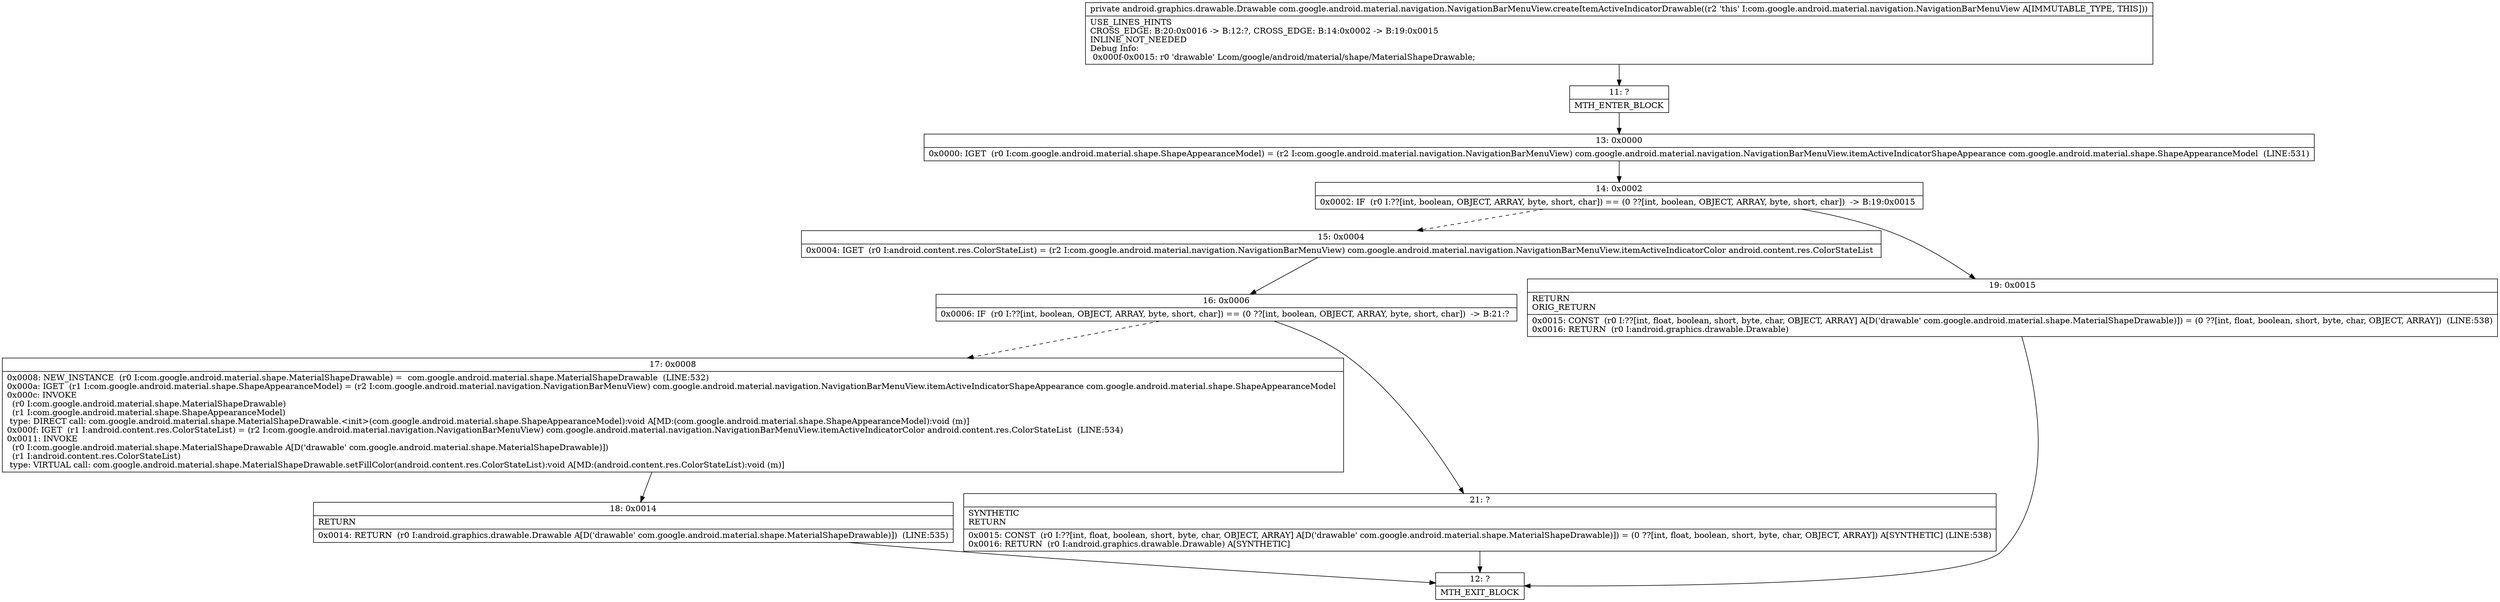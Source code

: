 digraph "CFG forcom.google.android.material.navigation.NavigationBarMenuView.createItemActiveIndicatorDrawable()Landroid\/graphics\/drawable\/Drawable;" {
Node_11 [shape=record,label="{11\:\ ?|MTH_ENTER_BLOCK\l}"];
Node_13 [shape=record,label="{13\:\ 0x0000|0x0000: IGET  (r0 I:com.google.android.material.shape.ShapeAppearanceModel) = (r2 I:com.google.android.material.navigation.NavigationBarMenuView) com.google.android.material.navigation.NavigationBarMenuView.itemActiveIndicatorShapeAppearance com.google.android.material.shape.ShapeAppearanceModel  (LINE:531)\l}"];
Node_14 [shape=record,label="{14\:\ 0x0002|0x0002: IF  (r0 I:??[int, boolean, OBJECT, ARRAY, byte, short, char]) == (0 ??[int, boolean, OBJECT, ARRAY, byte, short, char])  \-\> B:19:0x0015 \l}"];
Node_15 [shape=record,label="{15\:\ 0x0004|0x0004: IGET  (r0 I:android.content.res.ColorStateList) = (r2 I:com.google.android.material.navigation.NavigationBarMenuView) com.google.android.material.navigation.NavigationBarMenuView.itemActiveIndicatorColor android.content.res.ColorStateList \l}"];
Node_16 [shape=record,label="{16\:\ 0x0006|0x0006: IF  (r0 I:??[int, boolean, OBJECT, ARRAY, byte, short, char]) == (0 ??[int, boolean, OBJECT, ARRAY, byte, short, char])  \-\> B:21:? \l}"];
Node_17 [shape=record,label="{17\:\ 0x0008|0x0008: NEW_INSTANCE  (r0 I:com.google.android.material.shape.MaterialShapeDrawable) =  com.google.android.material.shape.MaterialShapeDrawable  (LINE:532)\l0x000a: IGET  (r1 I:com.google.android.material.shape.ShapeAppearanceModel) = (r2 I:com.google.android.material.navigation.NavigationBarMenuView) com.google.android.material.navigation.NavigationBarMenuView.itemActiveIndicatorShapeAppearance com.google.android.material.shape.ShapeAppearanceModel \l0x000c: INVOKE  \l  (r0 I:com.google.android.material.shape.MaterialShapeDrawable)\l  (r1 I:com.google.android.material.shape.ShapeAppearanceModel)\l type: DIRECT call: com.google.android.material.shape.MaterialShapeDrawable.\<init\>(com.google.android.material.shape.ShapeAppearanceModel):void A[MD:(com.google.android.material.shape.ShapeAppearanceModel):void (m)]\l0x000f: IGET  (r1 I:android.content.res.ColorStateList) = (r2 I:com.google.android.material.navigation.NavigationBarMenuView) com.google.android.material.navigation.NavigationBarMenuView.itemActiveIndicatorColor android.content.res.ColorStateList  (LINE:534)\l0x0011: INVOKE  \l  (r0 I:com.google.android.material.shape.MaterialShapeDrawable A[D('drawable' com.google.android.material.shape.MaterialShapeDrawable)])\l  (r1 I:android.content.res.ColorStateList)\l type: VIRTUAL call: com.google.android.material.shape.MaterialShapeDrawable.setFillColor(android.content.res.ColorStateList):void A[MD:(android.content.res.ColorStateList):void (m)]\l}"];
Node_18 [shape=record,label="{18\:\ 0x0014|RETURN\l|0x0014: RETURN  (r0 I:android.graphics.drawable.Drawable A[D('drawable' com.google.android.material.shape.MaterialShapeDrawable)])  (LINE:535)\l}"];
Node_12 [shape=record,label="{12\:\ ?|MTH_EXIT_BLOCK\l}"];
Node_21 [shape=record,label="{21\:\ ?|SYNTHETIC\lRETURN\l|0x0015: CONST  (r0 I:??[int, float, boolean, short, byte, char, OBJECT, ARRAY] A[D('drawable' com.google.android.material.shape.MaterialShapeDrawable)]) = (0 ??[int, float, boolean, short, byte, char, OBJECT, ARRAY]) A[SYNTHETIC] (LINE:538)\l0x0016: RETURN  (r0 I:android.graphics.drawable.Drawable) A[SYNTHETIC]\l}"];
Node_19 [shape=record,label="{19\:\ 0x0015|RETURN\lORIG_RETURN\l|0x0015: CONST  (r0 I:??[int, float, boolean, short, byte, char, OBJECT, ARRAY] A[D('drawable' com.google.android.material.shape.MaterialShapeDrawable)]) = (0 ??[int, float, boolean, short, byte, char, OBJECT, ARRAY])  (LINE:538)\l0x0016: RETURN  (r0 I:android.graphics.drawable.Drawable) \l}"];
MethodNode[shape=record,label="{private android.graphics.drawable.Drawable com.google.android.material.navigation.NavigationBarMenuView.createItemActiveIndicatorDrawable((r2 'this' I:com.google.android.material.navigation.NavigationBarMenuView A[IMMUTABLE_TYPE, THIS]))  | USE_LINES_HINTS\lCROSS_EDGE: B:20:0x0016 \-\> B:12:?, CROSS_EDGE: B:14:0x0002 \-\> B:19:0x0015\lINLINE_NOT_NEEDED\lDebug Info:\l  0x000f\-0x0015: r0 'drawable' Lcom\/google\/android\/material\/shape\/MaterialShapeDrawable;\l}"];
MethodNode -> Node_11;Node_11 -> Node_13;
Node_13 -> Node_14;
Node_14 -> Node_15[style=dashed];
Node_14 -> Node_19;
Node_15 -> Node_16;
Node_16 -> Node_17[style=dashed];
Node_16 -> Node_21;
Node_17 -> Node_18;
Node_18 -> Node_12;
Node_21 -> Node_12;
Node_19 -> Node_12;
}

